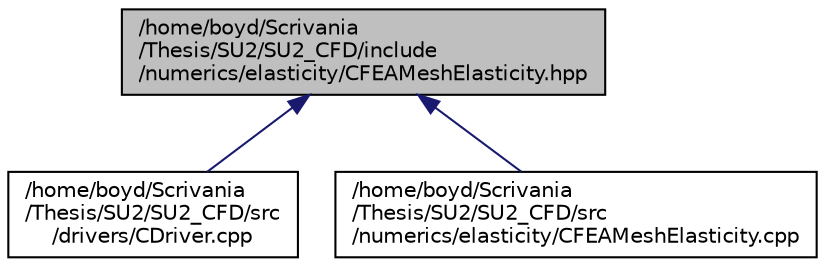 digraph "/home/boyd/Scrivania/Thesis/SU2/SU2_CFD/include/numerics/elasticity/CFEAMeshElasticity.hpp"
{
  edge [fontname="Helvetica",fontsize="10",labelfontname="Helvetica",labelfontsize="10"];
  node [fontname="Helvetica",fontsize="10",shape=record];
  Node47 [label="/home/boyd/Scrivania\l/Thesis/SU2/SU2_CFD/include\l/numerics/elasticity/CFEAMeshElasticity.hpp",height=0.2,width=0.4,color="black", fillcolor="grey75", style="filled", fontcolor="black"];
  Node47 -> Node48 [dir="back",color="midnightblue",fontsize="10",style="solid",fontname="Helvetica"];
  Node48 [label="/home/boyd/Scrivania\l/Thesis/SU2/SU2_CFD/src\l/drivers/CDriver.cpp",height=0.2,width=0.4,color="black", fillcolor="white", style="filled",URL="$_c_driver_8cpp.html"];
  Node47 -> Node49 [dir="back",color="midnightblue",fontsize="10",style="solid",fontname="Helvetica"];
  Node49 [label="/home/boyd/Scrivania\l/Thesis/SU2/SU2_CFD/src\l/numerics/elasticity/CFEAMeshElasticity.cpp",height=0.2,width=0.4,color="black", fillcolor="white", style="filled",URL="$_c_f_e_a_mesh_elasticity_8cpp.html",tooltip="This file contains the routines for setting the mesh pseudo-elastic problem. "];
}
